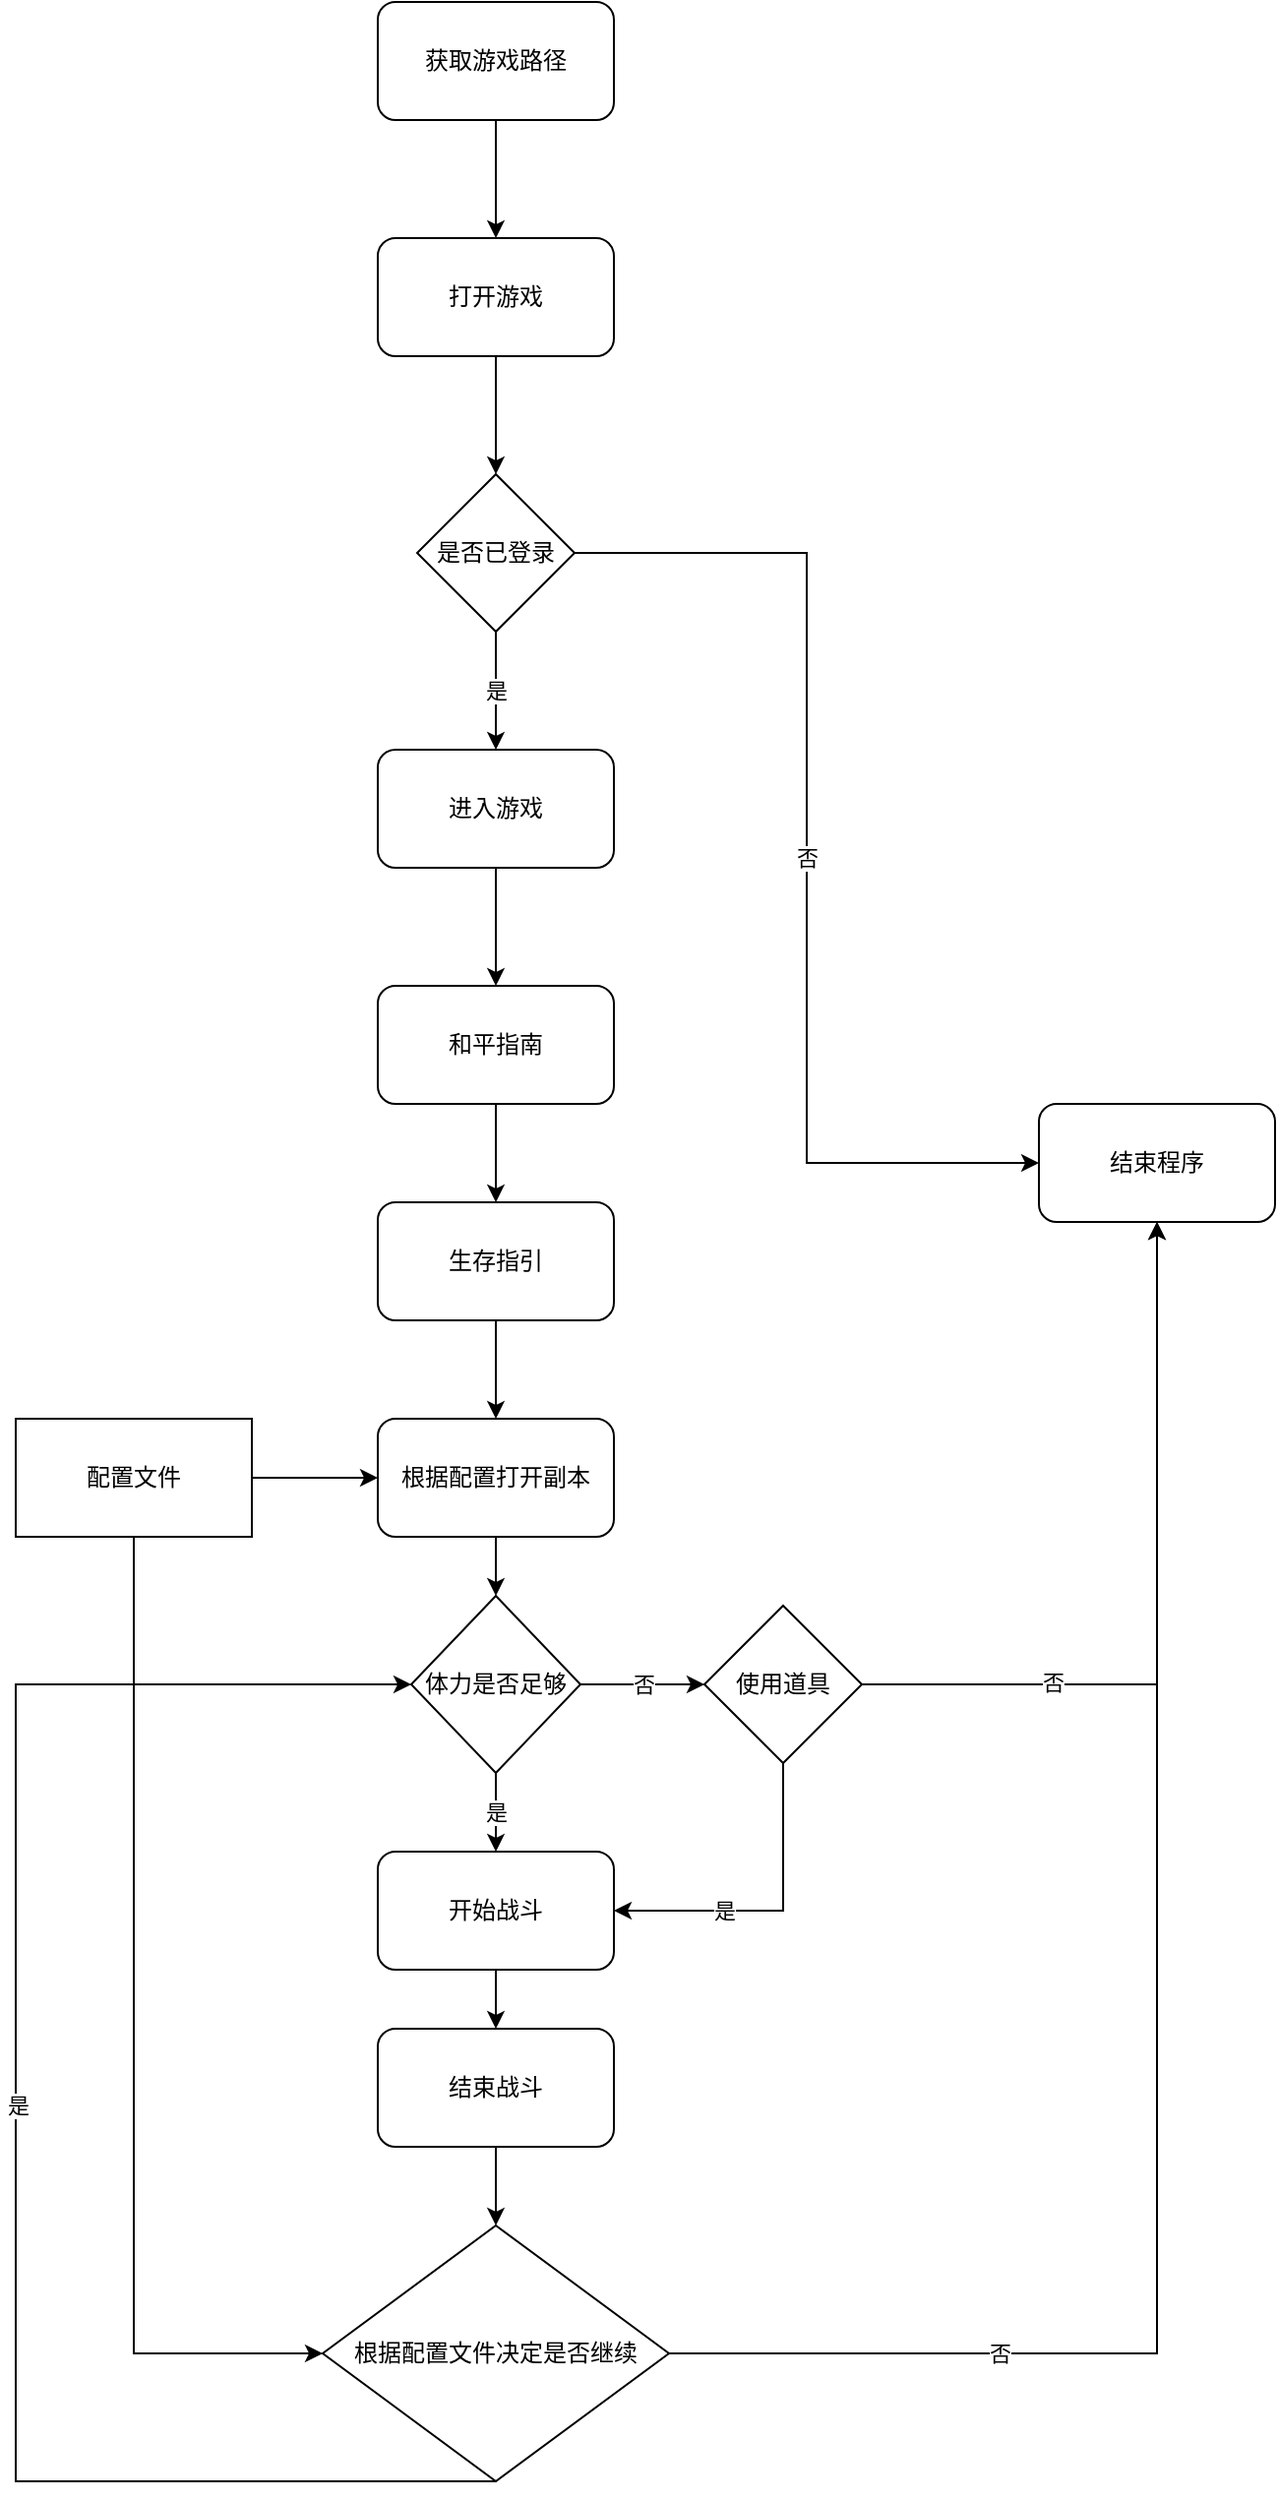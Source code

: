<mxfile version="21.6.1" type="device">
  <diagram id="C5RBs43oDa-KdzZeNtuy" name="Page-1">
    <mxGraphModel dx="1100" dy="809" grid="1" gridSize="10" guides="1" tooltips="1" connect="1" arrows="1" fold="1" page="1" pageScale="1" pageWidth="827" pageHeight="1169" math="0" shadow="0">
      <root>
        <mxCell id="WIyWlLk6GJQsqaUBKTNV-0" />
        <mxCell id="WIyWlLk6GJQsqaUBKTNV-1" parent="WIyWlLk6GJQsqaUBKTNV-0" />
        <mxCell id="VL_2Fm-Znu3HcXNVI1Iz-8" value="" style="edgeStyle=orthogonalEdgeStyle;rounded=0;orthogonalLoop=1;jettySize=auto;html=1;" edge="1" parent="WIyWlLk6GJQsqaUBKTNV-1" source="VL_2Fm-Znu3HcXNVI1Iz-1" target="VL_2Fm-Znu3HcXNVI1Iz-7">
          <mxGeometry relative="1" as="geometry" />
        </mxCell>
        <mxCell id="VL_2Fm-Znu3HcXNVI1Iz-1" value="打开游戏" style="rounded=1;whiteSpace=wrap;html=1;" vertex="1" parent="WIyWlLk6GJQsqaUBKTNV-1">
          <mxGeometry x="354" y="210" width="120" height="60" as="geometry" />
        </mxCell>
        <mxCell id="VL_2Fm-Znu3HcXNVI1Iz-3" value="" style="edgeStyle=orthogonalEdgeStyle;rounded=0;orthogonalLoop=1;jettySize=auto;html=1;" edge="1" parent="WIyWlLk6GJQsqaUBKTNV-1" source="VL_2Fm-Znu3HcXNVI1Iz-2" target="VL_2Fm-Znu3HcXNVI1Iz-1">
          <mxGeometry relative="1" as="geometry" />
        </mxCell>
        <mxCell id="VL_2Fm-Znu3HcXNVI1Iz-2" value="获取游戏路径" style="rounded=1;whiteSpace=wrap;html=1;" vertex="1" parent="WIyWlLk6GJQsqaUBKTNV-1">
          <mxGeometry x="354" y="90" width="120" height="60" as="geometry" />
        </mxCell>
        <mxCell id="VL_2Fm-Znu3HcXNVI1Iz-12" value="" style="edgeStyle=orthogonalEdgeStyle;rounded=0;orthogonalLoop=1;jettySize=auto;html=1;" edge="1" parent="WIyWlLk6GJQsqaUBKTNV-1" source="VL_2Fm-Znu3HcXNVI1Iz-4" target="VL_2Fm-Znu3HcXNVI1Iz-11">
          <mxGeometry relative="1" as="geometry" />
        </mxCell>
        <mxCell id="VL_2Fm-Znu3HcXNVI1Iz-4" value="进入游戏" style="rounded=1;whiteSpace=wrap;html=1;" vertex="1" parent="WIyWlLk6GJQsqaUBKTNV-1">
          <mxGeometry x="354" y="470" width="120" height="60" as="geometry" />
        </mxCell>
        <mxCell id="VL_2Fm-Znu3HcXNVI1Iz-6" value="结束程序" style="rounded=1;whiteSpace=wrap;html=1;" vertex="1" parent="WIyWlLk6GJQsqaUBKTNV-1">
          <mxGeometry x="690" y="650" width="120" height="60" as="geometry" />
        </mxCell>
        <mxCell id="VL_2Fm-Znu3HcXNVI1Iz-9" value="否" style="edgeStyle=orthogonalEdgeStyle;rounded=0;orthogonalLoop=1;jettySize=auto;html=1;entryX=0;entryY=0.5;entryDx=0;entryDy=0;" edge="1" parent="WIyWlLk6GJQsqaUBKTNV-1" source="VL_2Fm-Znu3HcXNVI1Iz-7" target="VL_2Fm-Znu3HcXNVI1Iz-6">
          <mxGeometry relative="1" as="geometry" />
        </mxCell>
        <mxCell id="VL_2Fm-Znu3HcXNVI1Iz-10" value="是" style="edgeStyle=orthogonalEdgeStyle;rounded=0;orthogonalLoop=1;jettySize=auto;html=1;" edge="1" parent="WIyWlLk6GJQsqaUBKTNV-1" source="VL_2Fm-Znu3HcXNVI1Iz-7" target="VL_2Fm-Znu3HcXNVI1Iz-4">
          <mxGeometry relative="1" as="geometry" />
        </mxCell>
        <mxCell id="VL_2Fm-Znu3HcXNVI1Iz-7" value="是否已登录" style="rhombus;whiteSpace=wrap;html=1;" vertex="1" parent="WIyWlLk6GJQsqaUBKTNV-1">
          <mxGeometry x="374" y="330" width="80" height="80" as="geometry" />
        </mxCell>
        <mxCell id="VL_2Fm-Znu3HcXNVI1Iz-14" value="" style="edgeStyle=orthogonalEdgeStyle;rounded=0;orthogonalLoop=1;jettySize=auto;html=1;" edge="1" parent="WIyWlLk6GJQsqaUBKTNV-1" source="VL_2Fm-Znu3HcXNVI1Iz-11" target="VL_2Fm-Znu3HcXNVI1Iz-13">
          <mxGeometry relative="1" as="geometry" />
        </mxCell>
        <mxCell id="VL_2Fm-Znu3HcXNVI1Iz-11" value="和平指南" style="whiteSpace=wrap;html=1;rounded=1;" vertex="1" parent="WIyWlLk6GJQsqaUBKTNV-1">
          <mxGeometry x="354" y="590" width="120" height="60" as="geometry" />
        </mxCell>
        <mxCell id="VL_2Fm-Znu3HcXNVI1Iz-17" value="" style="edgeStyle=orthogonalEdgeStyle;rounded=0;orthogonalLoop=1;jettySize=auto;html=1;" edge="1" parent="WIyWlLk6GJQsqaUBKTNV-1" source="VL_2Fm-Znu3HcXNVI1Iz-13" target="VL_2Fm-Znu3HcXNVI1Iz-16">
          <mxGeometry relative="1" as="geometry" />
        </mxCell>
        <mxCell id="VL_2Fm-Znu3HcXNVI1Iz-13" value="生存指引" style="whiteSpace=wrap;html=1;rounded=1;" vertex="1" parent="WIyWlLk6GJQsqaUBKTNV-1">
          <mxGeometry x="354" y="700" width="120" height="60" as="geometry" />
        </mxCell>
        <mxCell id="VL_2Fm-Znu3HcXNVI1Iz-18" style="edgeStyle=orthogonalEdgeStyle;rounded=0;orthogonalLoop=1;jettySize=auto;html=1;entryX=0;entryY=0.5;entryDx=0;entryDy=0;" edge="1" parent="WIyWlLk6GJQsqaUBKTNV-1" source="VL_2Fm-Znu3HcXNVI1Iz-15" target="VL_2Fm-Znu3HcXNVI1Iz-16">
          <mxGeometry relative="1" as="geometry" />
        </mxCell>
        <mxCell id="VL_2Fm-Znu3HcXNVI1Iz-29" style="edgeStyle=orthogonalEdgeStyle;rounded=0;orthogonalLoop=1;jettySize=auto;html=1;entryX=0;entryY=0.5;entryDx=0;entryDy=0;" edge="1" parent="WIyWlLk6GJQsqaUBKTNV-1" source="VL_2Fm-Znu3HcXNVI1Iz-15" target="VL_2Fm-Znu3HcXNVI1Iz-27">
          <mxGeometry relative="1" as="geometry">
            <Array as="points">
              <mxPoint x="230" y="1285" />
            </Array>
          </mxGeometry>
        </mxCell>
        <mxCell id="VL_2Fm-Znu3HcXNVI1Iz-15" value="配置文件" style="rounded=0;whiteSpace=wrap;html=1;" vertex="1" parent="WIyWlLk6GJQsqaUBKTNV-1">
          <mxGeometry x="170" y="810" width="120" height="60" as="geometry" />
        </mxCell>
        <mxCell id="VL_2Fm-Znu3HcXNVI1Iz-21" value="" style="edgeStyle=orthogonalEdgeStyle;rounded=0;orthogonalLoop=1;jettySize=auto;html=1;" edge="1" parent="WIyWlLk6GJQsqaUBKTNV-1" source="VL_2Fm-Znu3HcXNVI1Iz-16" target="VL_2Fm-Znu3HcXNVI1Iz-20">
          <mxGeometry relative="1" as="geometry" />
        </mxCell>
        <mxCell id="VL_2Fm-Znu3HcXNVI1Iz-16" value="根据配置打开副本" style="rounded=1;whiteSpace=wrap;html=1;" vertex="1" parent="WIyWlLk6GJQsqaUBKTNV-1">
          <mxGeometry x="354" y="810" width="120" height="60" as="geometry" />
        </mxCell>
        <mxCell id="VL_2Fm-Znu3HcXNVI1Iz-26" value="" style="edgeStyle=orthogonalEdgeStyle;rounded=0;orthogonalLoop=1;jettySize=auto;html=1;" edge="1" parent="WIyWlLk6GJQsqaUBKTNV-1" source="VL_2Fm-Znu3HcXNVI1Iz-19" target="VL_2Fm-Znu3HcXNVI1Iz-25">
          <mxGeometry relative="1" as="geometry" />
        </mxCell>
        <mxCell id="VL_2Fm-Znu3HcXNVI1Iz-19" value="开始战斗" style="rounded=1;whiteSpace=wrap;html=1;" vertex="1" parent="WIyWlLk6GJQsqaUBKTNV-1">
          <mxGeometry x="354" y="1030" width="120" height="60" as="geometry" />
        </mxCell>
        <mxCell id="VL_2Fm-Znu3HcXNVI1Iz-22" value="是" style="edgeStyle=orthogonalEdgeStyle;rounded=0;orthogonalLoop=1;jettySize=auto;html=1;" edge="1" parent="WIyWlLk6GJQsqaUBKTNV-1" source="VL_2Fm-Znu3HcXNVI1Iz-20" target="VL_2Fm-Znu3HcXNVI1Iz-19">
          <mxGeometry relative="1" as="geometry" />
        </mxCell>
        <mxCell id="VL_2Fm-Znu3HcXNVI1Iz-34" value="否" style="edgeStyle=orthogonalEdgeStyle;rounded=0;orthogonalLoop=1;jettySize=auto;html=1;" edge="1" parent="WIyWlLk6GJQsqaUBKTNV-1" source="VL_2Fm-Znu3HcXNVI1Iz-20" target="VL_2Fm-Znu3HcXNVI1Iz-33">
          <mxGeometry relative="1" as="geometry" />
        </mxCell>
        <mxCell id="VL_2Fm-Znu3HcXNVI1Iz-20" value="体力是否足够" style="rhombus;whiteSpace=wrap;html=1;" vertex="1" parent="WIyWlLk6GJQsqaUBKTNV-1">
          <mxGeometry x="371" y="900" width="86" height="90" as="geometry" />
        </mxCell>
        <mxCell id="VL_2Fm-Znu3HcXNVI1Iz-28" value="" style="edgeStyle=orthogonalEdgeStyle;rounded=0;orthogonalLoop=1;jettySize=auto;html=1;" edge="1" parent="WIyWlLk6GJQsqaUBKTNV-1" source="VL_2Fm-Znu3HcXNVI1Iz-25" target="VL_2Fm-Znu3HcXNVI1Iz-27">
          <mxGeometry relative="1" as="geometry" />
        </mxCell>
        <mxCell id="VL_2Fm-Znu3HcXNVI1Iz-25" value="结束战斗" style="rounded=1;whiteSpace=wrap;html=1;" vertex="1" parent="WIyWlLk6GJQsqaUBKTNV-1">
          <mxGeometry x="354" y="1120" width="120" height="60" as="geometry" />
        </mxCell>
        <mxCell id="VL_2Fm-Znu3HcXNVI1Iz-30" value="否" style="edgeStyle=orthogonalEdgeStyle;rounded=0;orthogonalLoop=1;jettySize=auto;html=1;entryX=0.5;entryY=1;entryDx=0;entryDy=0;" edge="1" parent="WIyWlLk6GJQsqaUBKTNV-1" source="VL_2Fm-Znu3HcXNVI1Iz-27" target="VL_2Fm-Znu3HcXNVI1Iz-6">
          <mxGeometry x="-0.592" relative="1" as="geometry">
            <mxPoint x="750" y="950" as="targetPoint" />
            <mxPoint as="offset" />
          </mxGeometry>
        </mxCell>
        <mxCell id="VL_2Fm-Znu3HcXNVI1Iz-32" style="edgeStyle=orthogonalEdgeStyle;rounded=0;orthogonalLoop=1;jettySize=auto;html=1;entryX=0;entryY=0.5;entryDx=0;entryDy=0;" edge="1" parent="WIyWlLk6GJQsqaUBKTNV-1" source="VL_2Fm-Znu3HcXNVI1Iz-27" target="VL_2Fm-Znu3HcXNVI1Iz-20">
          <mxGeometry relative="1" as="geometry">
            <Array as="points">
              <mxPoint x="170" y="1350" />
              <mxPoint x="170" y="945" />
            </Array>
          </mxGeometry>
        </mxCell>
        <mxCell id="VL_2Fm-Znu3HcXNVI1Iz-38" value="是" style="edgeLabel;html=1;align=center;verticalAlign=middle;resizable=0;points=[];" vertex="1" connectable="0" parent="VL_2Fm-Znu3HcXNVI1Iz-32">
          <mxGeometry x="0.023" y="-1" relative="1" as="geometry">
            <mxPoint as="offset" />
          </mxGeometry>
        </mxCell>
        <mxCell id="VL_2Fm-Znu3HcXNVI1Iz-27" value="根据配置文件决定是否继续" style="rhombus;whiteSpace=wrap;html=1;" vertex="1" parent="WIyWlLk6GJQsqaUBKTNV-1">
          <mxGeometry x="326" y="1220" width="176" height="130" as="geometry" />
        </mxCell>
        <mxCell id="VL_2Fm-Znu3HcXNVI1Iz-35" value="是" style="edgeStyle=orthogonalEdgeStyle;rounded=0;orthogonalLoop=1;jettySize=auto;html=1;entryX=1;entryY=0.5;entryDx=0;entryDy=0;" edge="1" parent="WIyWlLk6GJQsqaUBKTNV-1" source="VL_2Fm-Znu3HcXNVI1Iz-33" target="VL_2Fm-Znu3HcXNVI1Iz-19">
          <mxGeometry x="0.304" relative="1" as="geometry">
            <Array as="points">
              <mxPoint x="560" y="1060" />
            </Array>
            <mxPoint as="offset" />
          </mxGeometry>
        </mxCell>
        <mxCell id="VL_2Fm-Znu3HcXNVI1Iz-36" style="edgeStyle=orthogonalEdgeStyle;rounded=0;orthogonalLoop=1;jettySize=auto;html=1;entryX=0.5;entryY=1;entryDx=0;entryDy=0;" edge="1" parent="WIyWlLk6GJQsqaUBKTNV-1" source="VL_2Fm-Znu3HcXNVI1Iz-33" target="VL_2Fm-Znu3HcXNVI1Iz-6">
          <mxGeometry relative="1" as="geometry" />
        </mxCell>
        <mxCell id="VL_2Fm-Znu3HcXNVI1Iz-37" value="否" style="edgeLabel;html=1;align=center;verticalAlign=middle;resizable=0;points=[];" vertex="1" connectable="0" parent="VL_2Fm-Znu3HcXNVI1Iz-36">
          <mxGeometry x="-0.498" y="1" relative="1" as="geometry">
            <mxPoint as="offset" />
          </mxGeometry>
        </mxCell>
        <mxCell id="VL_2Fm-Znu3HcXNVI1Iz-33" value="使用道具" style="rhombus;whiteSpace=wrap;html=1;" vertex="1" parent="WIyWlLk6GJQsqaUBKTNV-1">
          <mxGeometry x="520" y="905" width="80" height="80" as="geometry" />
        </mxCell>
      </root>
    </mxGraphModel>
  </diagram>
</mxfile>
